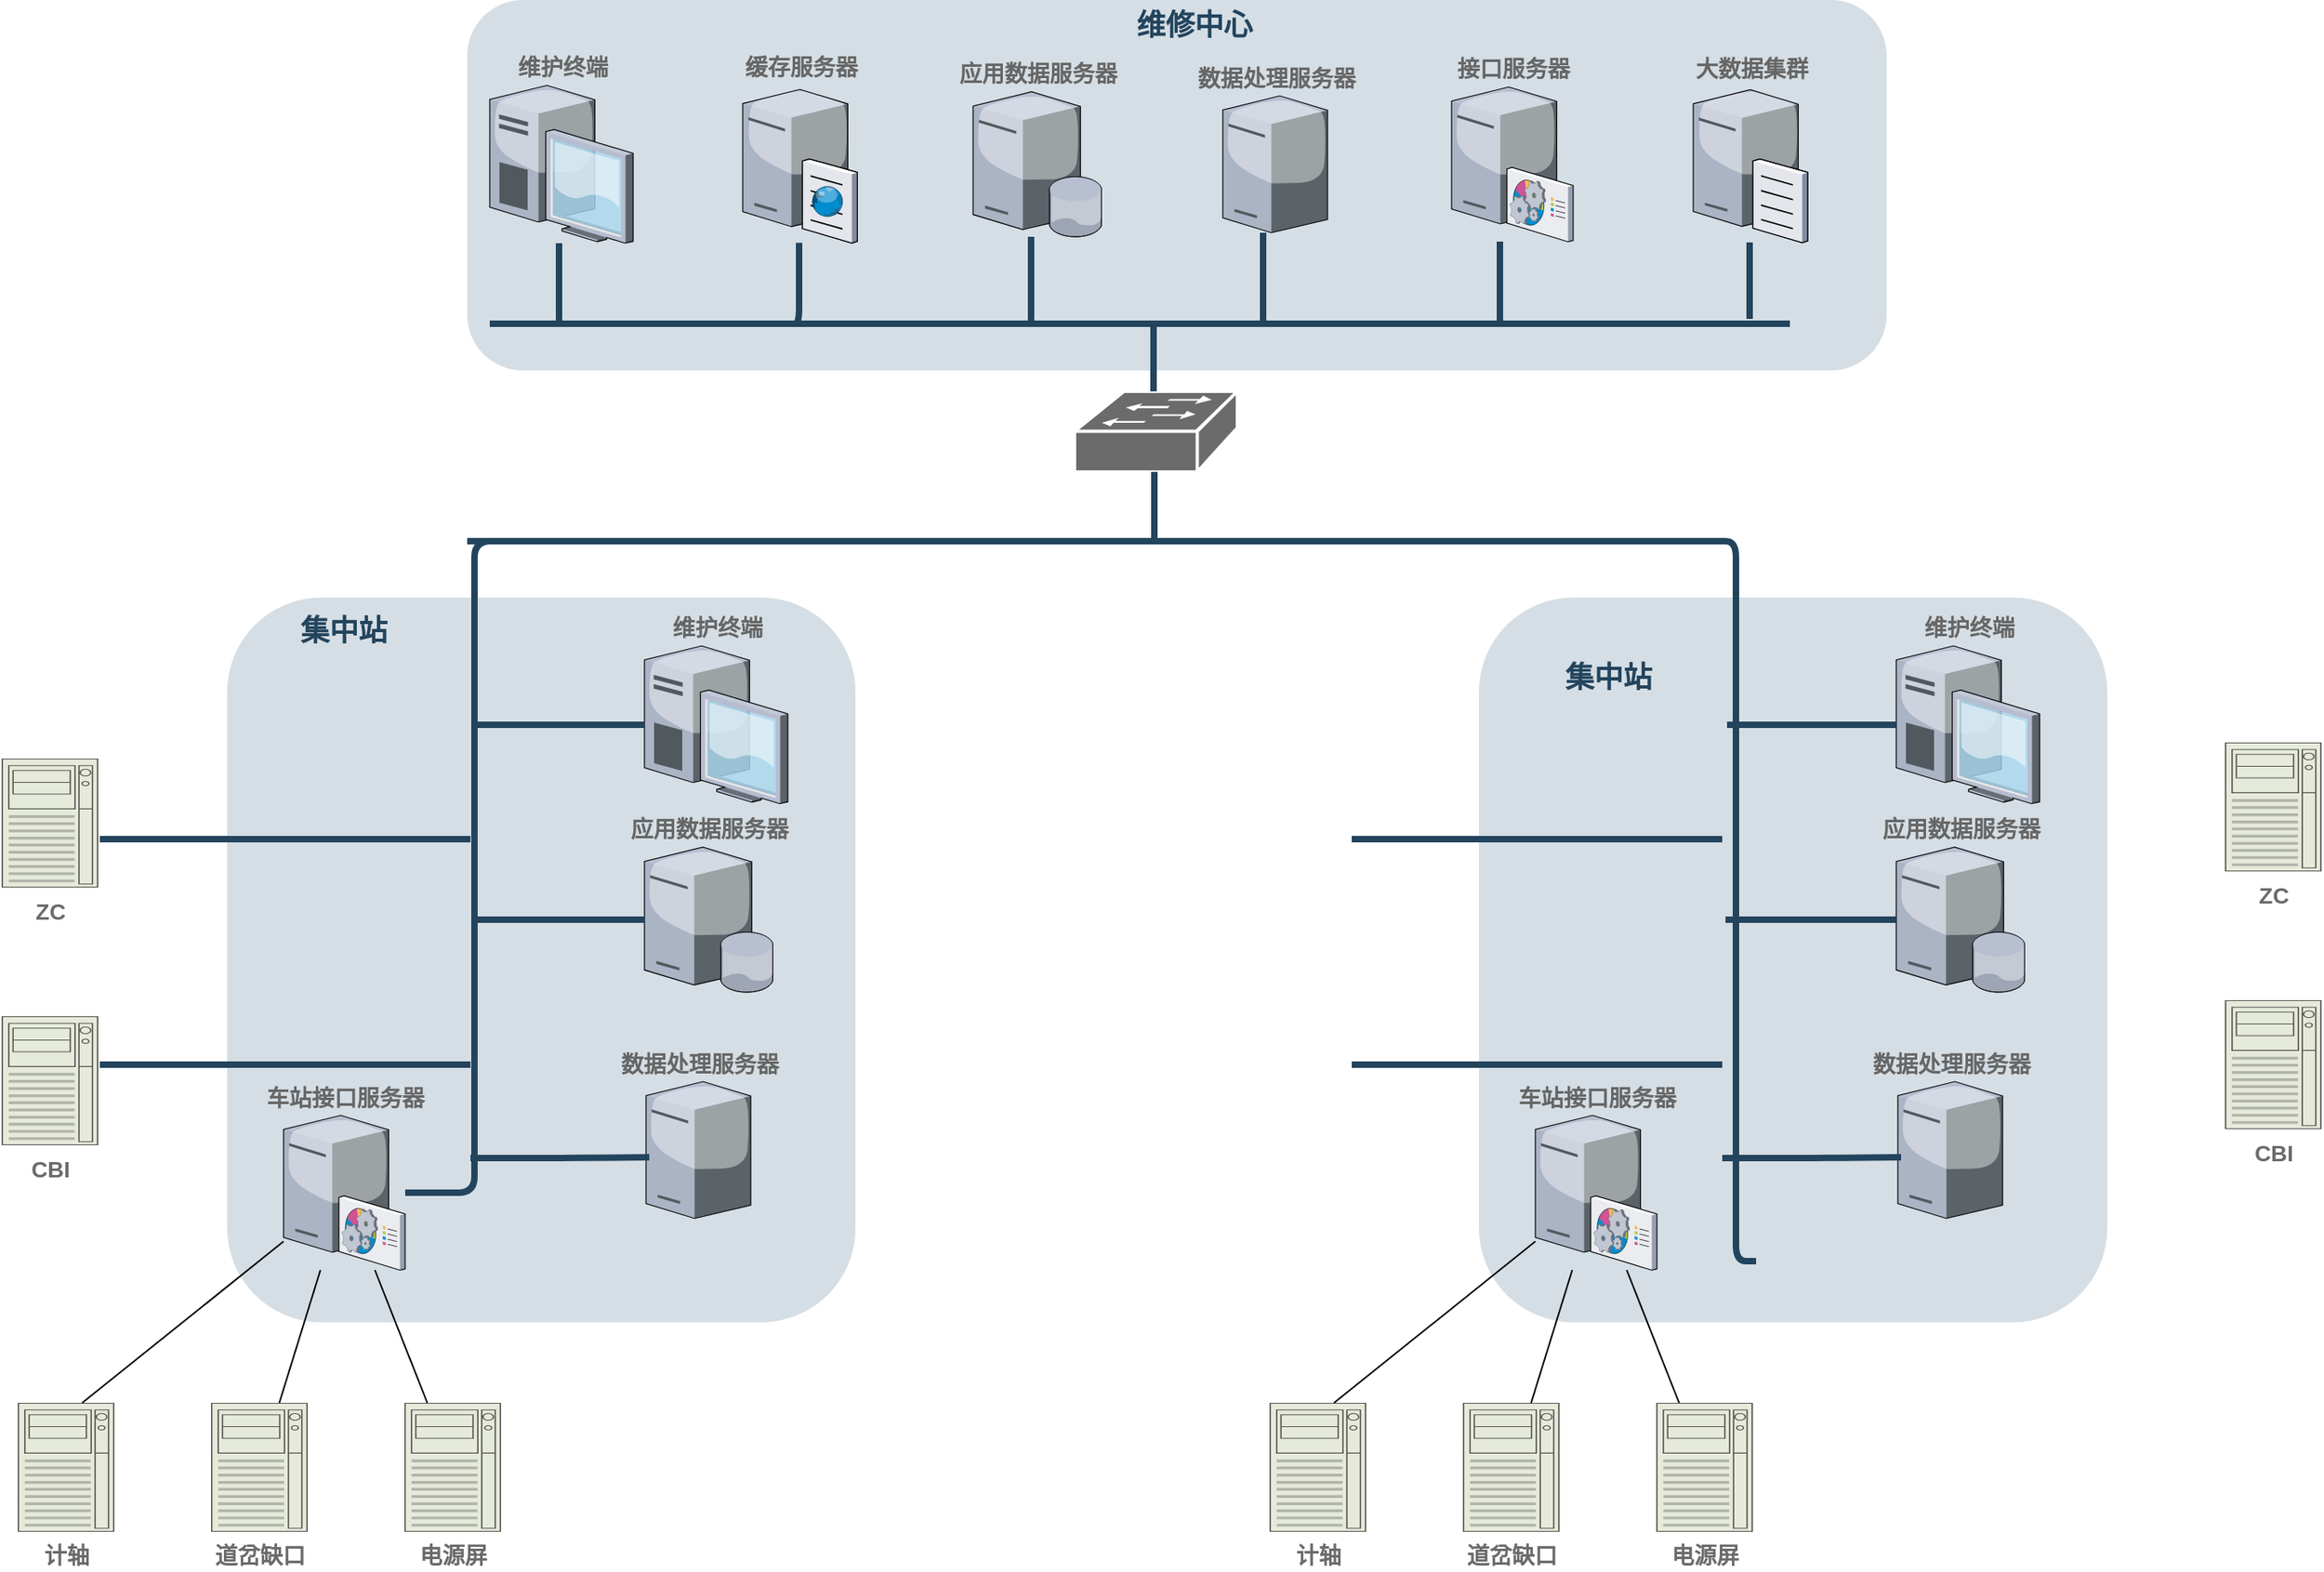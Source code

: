 <mxfile version="22.1.18" type="github">
  <diagram id="6a731a19-8d31-9384-78a2-239565b7b9f0" name="Page-1">
    <mxGraphModel dx="2253" dy="738" grid="1" gridSize="10" guides="1" tooltips="1" connect="1" arrows="1" fold="1" page="1" pageScale="1" pageWidth="827" pageHeight="1169" background="none" math="0" shadow="0">
      <root>
        <mxCell id="0" />
        <mxCell id="1" parent="0" />
        <mxCell id="2095" value="" style="rounded=1;whiteSpace=wrap;html=1;strokeColor=none;fillColor=#BAC8D3;fontSize=24;fontColor=#23445D;align=center;opacity=60;" parent="1" vertex="1">
          <mxGeometry x="39" y="9" width="881" height="230" as="geometry" />
        </mxCell>
        <mxCell id="2107" value="" style="shape=mxgraph.cisco.switches.workgroup_switch;html=1;dashed=0;fillColor=#6B6B6B;strokeColor=#ffffff;strokeWidth=2;verticalLabelPosition=bottom;verticalAlign=top;fontFamily=Helvetica;fontSize=36;fontColor=#FFB366" parent="1" vertex="1">
          <mxGeometry x="416" y="252" width="101" height="50" as="geometry" />
        </mxCell>
        <mxCell id="2152" value="" style="line;html=1;strokeColor=#23445D;" parent="1" vertex="1">
          <mxGeometry x="53" y="205" width="807" height="10" as="geometry" />
        </mxCell>
        <mxCell id="2155" value="" style="edgeStyle=elbowEdgeStyle;elbow=horizontal;endArrow=none;html=1;strokeColor=#23445D;endFill=0;strokeWidth=4;rounded=1" parent="1" target="vkNKLQlULWIMrCskGfcK-2239" edge="1">
          <mxGeometry width="100" height="100" relative="1" as="geometry">
            <mxPoint x="533" y="210" as="sourcePoint" />
            <mxPoint x="533" y="157" as="targetPoint" />
          </mxGeometry>
        </mxCell>
        <mxCell id="2159" value="" style="edgeStyle=elbowEdgeStyle;elbow=horizontal;endArrow=none;html=1;strokeColor=#23445D;endFill=0;strokeWidth=4;rounded=1;" parent="1" target="vkNKLQlULWIMrCskGfcK-2234" edge="1">
          <mxGeometry width="100" height="100" relative="1" as="geometry">
            <mxPoint x="389" y="210" as="sourcePoint" />
            <mxPoint x="389" y="157" as="targetPoint" />
            <Array as="points">
              <mxPoint x="389" y="180" />
            </Array>
          </mxGeometry>
        </mxCell>
        <mxCell id="2160" value="" style="edgeStyle=elbowEdgeStyle;elbow=horizontal;endArrow=none;html=1;strokeColor=#23445D;endFill=0;strokeWidth=4;rounded=1;" parent="1" target="vkNKLQlULWIMrCskGfcK-2237" edge="1">
          <mxGeometry width="100" height="100" relative="1" as="geometry">
            <mxPoint x="240" y="210" as="sourcePoint" />
            <mxPoint x="245" y="157" as="targetPoint" />
            <Array as="points">
              <mxPoint x="245" y="180" />
            </Array>
          </mxGeometry>
        </mxCell>
        <mxCell id="2161" value="" style="edgeStyle=elbowEdgeStyle;elbow=horizontal;endArrow=none;html=1;strokeColor=#23445D;endFill=0;strokeWidth=4;rounded=1" parent="1" target="vkNKLQlULWIMrCskGfcK-2240" edge="1">
          <mxGeometry width="100" height="100" relative="1" as="geometry">
            <mxPoint x="96" y="210" as="sourcePoint" />
            <mxPoint x="96" y="157" as="targetPoint" />
          </mxGeometry>
        </mxCell>
        <mxCell id="2162" value="" style="edgeStyle=elbowEdgeStyle;elbow=horizontal;endArrow=none;html=1;strokeColor=#23445D;endFill=0;strokeWidth=4;rounded=1" parent="1" target="2107" edge="1">
          <mxGeometry width="100" height="100" relative="1" as="geometry">
            <mxPoint x="465" y="210" as="sourcePoint" />
            <mxPoint x="465" y="240" as="targetPoint" />
          </mxGeometry>
        </mxCell>
        <mxCell id="2163" value="" style="edgeStyle=elbowEdgeStyle;elbow=horizontal;endArrow=none;html=1;strokeColor=#23445D;endFill=0;strokeWidth=4;rounded=1" parent="1" source="2107" edge="1">
          <mxGeometry width="100" height="100" relative="1" as="geometry">
            <mxPoint x="465.0" y="303" as="sourcePoint" />
            <mxPoint x="465.278" y="345.083" as="targetPoint" />
          </mxGeometry>
        </mxCell>
        <mxCell id="2226" value="&lt;font color=&quot;#23445d&quot; style=&quot;font-size: 18px;&quot;&gt;维修中心&lt;/font&gt;" style="rounded=1;whiteSpace=wrap;html=1;strokeColor=none;fillColor=none;fontSize=18;fontColor=#742B21;align=center;fontStyle=1" parent="1" vertex="1">
          <mxGeometry x="377.5" y="15" width="225" height="19" as="geometry" />
        </mxCell>
        <mxCell id="chNrVIpnMzZten6UTjGX-2267" value="" style="edgeStyle=elbowEdgeStyle;elbow=horizontal;endArrow=none;html=1;strokeColor=#23445D;endFill=0;strokeWidth=4;rounded=1;" parent="1" target="vkNKLQlULWIMrCskGfcK-2236" edge="1">
          <mxGeometry width="100" height="100" relative="1" as="geometry">
            <mxPoint x="680" y="209" as="sourcePoint" />
            <mxPoint x="687" y="160" as="targetPoint" />
            <Array as="points">
              <mxPoint x="680" y="170" />
            </Array>
          </mxGeometry>
        </mxCell>
        <mxCell id="chNrVIpnMzZten6UTjGX-2269" value="" style="rounded=1;whiteSpace=wrap;html=1;strokeColor=none;fillColor=#BAC8D3;fontSize=24;fontColor=#23445D;align=right;opacity=60;labelPosition=left;verticalLabelPosition=top;verticalAlign=bottom;" parent="1" vertex="1">
          <mxGeometry x="-110" y="380" width="390" height="450" as="geometry" />
        </mxCell>
        <mxCell id="vkNKLQlULWIMrCskGfcK-2234" value="应用数据服务器" style="verticalLabelPosition=top;sketch=0;aspect=fixed;html=1;verticalAlign=bottom;strokeColor=none;align=center;outlineConnect=0;shape=mxgraph.citrix.database_server;labelPosition=center;fontSize=14;fontStyle=1;fontColor=#666666;" vertex="1" parent="1">
          <mxGeometry x="353" y="66" width="80" height="90" as="geometry" />
        </mxCell>
        <mxCell id="vkNKLQlULWIMrCskGfcK-2235" value="大数据集群" style="verticalLabelPosition=top;sketch=0;aspect=fixed;html=1;verticalAlign=bottom;strokeColor=none;align=center;outlineConnect=0;shape=mxgraph.citrix.file_server;fontStyle=1;fontColor=#666666;labelPosition=center;fontSize=14;" vertex="1" parent="1">
          <mxGeometry x="800" y="62.5" width="71" height="97" as="geometry" />
        </mxCell>
        <mxCell id="vkNKLQlULWIMrCskGfcK-2236" value="接口服务器" style="verticalLabelPosition=top;sketch=0;aspect=fixed;html=1;verticalAlign=bottom;strokeColor=none;align=center;outlineConnect=0;shape=mxgraph.citrix.command_center;labelPosition=center;fontSize=14;fontStyle=1;fontColor=#666666;" vertex="1" parent="1">
          <mxGeometry x="650" y="63" width="75.5" height="96" as="geometry" />
        </mxCell>
        <mxCell id="vkNKLQlULWIMrCskGfcK-2237" value="缓存服务器" style="verticalLabelPosition=top;sketch=0;aspect=fixed;html=1;verticalAlign=bottom;strokeColor=none;align=center;outlineConnect=0;shape=mxgraph.citrix.cache_server;labelPosition=center;fontSize=14;fontStyle=1;fontColor=#666666;" vertex="1" parent="1">
          <mxGeometry x="210" y="62.25" width="71" height="97.5" as="geometry" />
        </mxCell>
        <mxCell id="vkNKLQlULWIMrCskGfcK-2239" value="数据处理服务器" style="verticalLabelPosition=top;sketch=0;aspect=fixed;html=1;verticalAlign=bottom;strokeColor=none;align=center;outlineConnect=0;shape=mxgraph.citrix.tower_server;fontSize=14;fontStyle=1;labelPosition=center;fontColor=#666666;" vertex="1" parent="1">
          <mxGeometry x="508" y="68.5" width="65" height="85" as="geometry" />
        </mxCell>
        <mxCell id="vkNKLQlULWIMrCskGfcK-2240" value="维护终端" style="verticalLabelPosition=top;sketch=0;aspect=fixed;html=1;verticalAlign=bottom;strokeColor=none;align=center;outlineConnect=0;shape=mxgraph.citrix.desktop;fontStyle=1;fontSize=14;labelPosition=center;fontColor=#666666;" vertex="1" parent="1">
          <mxGeometry x="53" y="62" width="89" height="98" as="geometry" />
        </mxCell>
        <mxCell id="vkNKLQlULWIMrCskGfcK-2241" value="" style="edgeStyle=elbowEdgeStyle;elbow=horizontal;endArrow=none;html=1;strokeColor=#23445D;endFill=0;strokeWidth=4;rounded=1;exitX=0.969;exitY=0.2;exitDx=0;exitDy=0;exitPerimeter=0;" edge="1" parent="1" source="2152" target="vkNKLQlULWIMrCskGfcK-2235">
          <mxGeometry width="100" height="100" relative="1" as="geometry">
            <mxPoint x="697" y="219" as="sourcePoint" />
            <mxPoint x="697" y="169" as="targetPoint" />
          </mxGeometry>
        </mxCell>
        <mxCell id="vkNKLQlULWIMrCskGfcK-2242" value="" style="edgeStyle=elbowEdgeStyle;elbow=horizontal;endArrow=none;html=1;strokeColor=#23445D;endFill=0;strokeWidth=4;rounded=1;exitX=0.051;exitY=0.7;exitDx=0;exitDy=0;exitPerimeter=0;" edge="1" parent="1" target="vkNKLQlULWIMrCskGfcK-2254">
          <mxGeometry width="100" height="100" relative="1" as="geometry">
            <mxPoint x="86.093" y="345" as="sourcePoint" />
            <mxPoint x="77" y="800" as="targetPoint" />
          </mxGeometry>
        </mxCell>
        <mxCell id="vkNKLQlULWIMrCskGfcK-2243" value="&lt;font color=&quot;#23445d&quot;&gt;集中站&lt;/font&gt;" style="rounded=1;whiteSpace=wrap;html=1;strokeColor=none;fillColor=none;fontSize=18;fontColor=#742B21;align=center;fontStyle=1" vertex="1" parent="1">
          <mxGeometry x="-149.75" y="391" width="225" height="19" as="geometry" />
        </mxCell>
        <mxCell id="vkNKLQlULWIMrCskGfcK-2246" value="维护终端" style="verticalLabelPosition=top;sketch=0;aspect=fixed;html=1;verticalAlign=bottom;strokeColor=none;align=center;outlineConnect=0;shape=mxgraph.citrix.desktop;fontStyle=1;fontSize=14;labelPosition=center;fontColor=#666666;" vertex="1" parent="1">
          <mxGeometry x="149" y="410" width="89" height="98" as="geometry" />
        </mxCell>
        <mxCell id="vkNKLQlULWIMrCskGfcK-2248" value="" style="edgeStyle=elbowEdgeStyle;elbow=horizontal;endArrow=none;html=1;strokeColor=#23445D;endFill=0;strokeWidth=4;rounded=1" edge="1" parent="1" target="vkNKLQlULWIMrCskGfcK-2246">
          <mxGeometry width="100" height="100" relative="1" as="geometry">
            <mxPoint x="44" y="459" as="sourcePoint" />
            <mxPoint x="145" y="454" as="targetPoint" />
          </mxGeometry>
        </mxCell>
        <mxCell id="vkNKLQlULWIMrCskGfcK-2249" value="应用数据服务器" style="verticalLabelPosition=top;sketch=0;aspect=fixed;html=1;verticalAlign=bottom;strokeColor=none;align=center;outlineConnect=0;shape=mxgraph.citrix.database_server;labelPosition=center;fontSize=14;fontStyle=1;fontColor=#666666;" vertex="1" parent="1">
          <mxGeometry x="149" y="535" width="80" height="90" as="geometry" />
        </mxCell>
        <mxCell id="vkNKLQlULWIMrCskGfcK-2250" value="" style="edgeStyle=elbowEdgeStyle;elbow=horizontal;endArrow=none;html=1;strokeColor=#23445D;endFill=0;strokeWidth=4;rounded=1" edge="1" parent="1" target="vkNKLQlULWIMrCskGfcK-2249">
          <mxGeometry width="100" height="100" relative="1" as="geometry">
            <mxPoint x="43" y="580" as="sourcePoint" />
            <mxPoint x="150" y="583" as="targetPoint" />
            <Array as="points" />
          </mxGeometry>
        </mxCell>
        <mxCell id="vkNKLQlULWIMrCskGfcK-2251" value="数据处理服务器" style="verticalLabelPosition=top;sketch=0;aspect=fixed;html=1;verticalAlign=bottom;strokeColor=none;align=center;outlineConnect=0;shape=mxgraph.citrix.tower_server;fontSize=14;fontStyle=1;labelPosition=center;fontColor=#666666;" vertex="1" parent="1">
          <mxGeometry x="150" y="680.5" width="65" height="85" as="geometry" />
        </mxCell>
        <mxCell id="vkNKLQlULWIMrCskGfcK-2252" value="" style="edgeStyle=elbowEdgeStyle;elbow=horizontal;endArrow=none;html=1;strokeColor=#23445D;endFill=0;strokeWidth=4;rounded=1" edge="1" parent="1">
          <mxGeometry width="100" height="100" relative="1" as="geometry">
            <mxPoint x="41" y="728" as="sourcePoint" />
            <mxPoint x="152" y="727.5" as="targetPoint" />
          </mxGeometry>
        </mxCell>
        <mxCell id="vkNKLQlULWIMrCskGfcK-2254" value="车站接口服务器" style="verticalLabelPosition=top;sketch=0;aspect=fixed;html=1;verticalAlign=bottom;strokeColor=none;align=center;outlineConnect=0;shape=mxgraph.citrix.command_center;labelPosition=center;fontSize=14;fontStyle=1;fontColor=#666666;" vertex="1" parent="1">
          <mxGeometry x="-75" y="701.5" width="75.5" height="96" as="geometry" />
        </mxCell>
        <mxCell id="vkNKLQlULWIMrCskGfcK-2256" value="计轴" style="strokeColor=#666666;html=1;verticalLabelPosition=bottom;labelBackgroundColor=#ffffff;verticalAlign=top;outlineConnect=0;shadow=0;dashed=0;shape=mxgraph.rack.general.server_2;fillColor=#e6eada;fontSize=14;fontStyle=1;fontColor=#6B6B6B;" vertex="1" parent="1">
          <mxGeometry x="-240" y="880" width="60" height="80" as="geometry" />
        </mxCell>
        <mxCell id="vkNKLQlULWIMrCskGfcK-2257" value="道岔缺口" style="strokeColor=#666666;html=1;verticalLabelPosition=bottom;labelBackgroundColor=#ffffff;verticalAlign=top;outlineConnect=0;shadow=0;dashed=0;shape=mxgraph.rack.general.server_2;fillColor=#e6eada;fontSize=14;fontStyle=1;fontColor=#6B6B6B;" vertex="1" parent="1">
          <mxGeometry x="-120" y="880" width="60" height="80" as="geometry" />
        </mxCell>
        <mxCell id="vkNKLQlULWIMrCskGfcK-2258" value="电源屏" style="strokeColor=#666666;html=1;verticalLabelPosition=bottom;labelBackgroundColor=#ffffff;verticalAlign=top;outlineConnect=0;shadow=0;dashed=0;shape=mxgraph.rack.general.server_2;fillColor=#e6eada;fontSize=14;fontStyle=1;fontColor=#6B6B6B;" vertex="1" parent="1">
          <mxGeometry y="880" width="60" height="80" as="geometry" />
        </mxCell>
        <mxCell id="vkNKLQlULWIMrCskGfcK-2264" value="" style="endArrow=none;html=1;rounded=0;" edge="1" parent="1" target="vkNKLQlULWIMrCskGfcK-2254">
          <mxGeometry width="50" height="50" relative="1" as="geometry">
            <mxPoint x="-200" y="880" as="sourcePoint" />
            <mxPoint x="-150" y="830" as="targetPoint" />
          </mxGeometry>
        </mxCell>
        <mxCell id="vkNKLQlULWIMrCskGfcK-2265" value="" style="endArrow=none;html=1;rounded=0;" edge="1" parent="1" source="vkNKLQlULWIMrCskGfcK-2257" target="vkNKLQlULWIMrCskGfcK-2254">
          <mxGeometry width="50" height="50" relative="1" as="geometry">
            <mxPoint x="-190" y="890" as="sourcePoint" />
            <mxPoint x="-65" y="790" as="targetPoint" />
          </mxGeometry>
        </mxCell>
        <mxCell id="vkNKLQlULWIMrCskGfcK-2266" value="" style="endArrow=none;html=1;rounded=0;" edge="1" parent="1" source="vkNKLQlULWIMrCskGfcK-2258" target="vkNKLQlULWIMrCskGfcK-2254">
          <mxGeometry width="50" height="50" relative="1" as="geometry">
            <mxPoint x="-180" y="900" as="sourcePoint" />
            <mxPoint x="-55" y="800" as="targetPoint" />
          </mxGeometry>
        </mxCell>
        <mxCell id="vkNKLQlULWIMrCskGfcK-2267" value="ZC" style="strokeColor=#666666;html=1;verticalLabelPosition=bottom;labelBackgroundColor=#ffffff;verticalAlign=top;outlineConnect=0;shadow=0;dashed=0;shape=mxgraph.rack.general.server_2;fillColor=#e6eada;fontSize=14;fontStyle=1;fontColor=#6B6B6B;" vertex="1" parent="1">
          <mxGeometry x="-250" y="480" width="60" height="80" as="geometry" />
        </mxCell>
        <mxCell id="vkNKLQlULWIMrCskGfcK-2268" value="CBI" style="strokeColor=#666666;html=1;verticalLabelPosition=bottom;labelBackgroundColor=#ffffff;verticalAlign=top;outlineConnect=0;shadow=0;dashed=0;shape=mxgraph.rack.general.server_2;fillColor=#e6eada;fontSize=14;fontStyle=1;fontColor=#6B6B6B;" vertex="1" parent="1">
          <mxGeometry x="-250" y="640" width="60" height="80" as="geometry" />
        </mxCell>
        <mxCell id="vkNKLQlULWIMrCskGfcK-2270" value="" style="edgeStyle=elbowEdgeStyle;elbow=horizontal;endArrow=none;html=1;strokeColor=#23445D;endFill=0;strokeWidth=4;rounded=1" edge="1" parent="1">
          <mxGeometry width="100" height="100" relative="1" as="geometry">
            <mxPoint x="-189" y="530" as="sourcePoint" />
            <mxPoint x="41" y="530" as="targetPoint" />
          </mxGeometry>
        </mxCell>
        <mxCell id="vkNKLQlULWIMrCskGfcK-2271" value="" style="edgeStyle=elbowEdgeStyle;elbow=horizontal;endArrow=none;html=1;strokeColor=#23445D;endFill=0;strokeWidth=4;rounded=1" edge="1" parent="1">
          <mxGeometry width="100" height="100" relative="1" as="geometry">
            <mxPoint x="-189" y="670" as="sourcePoint" />
            <mxPoint x="41" y="670" as="targetPoint" />
          </mxGeometry>
        </mxCell>
        <mxCell id="vkNKLQlULWIMrCskGfcK-2272" value="" style="rounded=1;whiteSpace=wrap;html=1;strokeColor=none;fillColor=#BAC8D3;fontSize=24;fontColor=#23445D;align=right;opacity=60;labelPosition=left;verticalLabelPosition=top;verticalAlign=bottom;" vertex="1" parent="1">
          <mxGeometry x="667" y="380" width="390" height="450" as="geometry" />
        </mxCell>
        <mxCell id="vkNKLQlULWIMrCskGfcK-2273" value="" style="edgeStyle=elbowEdgeStyle;elbow=horizontal;endArrow=none;html=1;strokeColor=#23445D;endFill=0;strokeWidth=4;rounded=1;" edge="1" parent="1" source="2154">
          <mxGeometry width="100" height="100" relative="1" as="geometry">
            <mxPoint x="805" y="345" as="sourcePoint" />
            <mxPoint x="839" y="792" as="targetPoint" />
          </mxGeometry>
        </mxCell>
        <mxCell id="vkNKLQlULWIMrCskGfcK-2274" value="&lt;font color=&quot;#23445d&quot;&gt;集中站&lt;/font&gt;" style="rounded=1;whiteSpace=wrap;html=1;strokeColor=none;fillColor=none;fontSize=18;fontColor=#742B21;align=center;fontStyle=1" vertex="1" parent="1">
          <mxGeometry x="635" y="420" width="225" height="19" as="geometry" />
        </mxCell>
        <mxCell id="vkNKLQlULWIMrCskGfcK-2275" value="维护终端" style="verticalLabelPosition=top;sketch=0;aspect=fixed;html=1;verticalAlign=bottom;strokeColor=none;align=center;outlineConnect=0;shape=mxgraph.citrix.desktop;fontStyle=1;fontSize=14;labelPosition=center;fontColor=#666666;" vertex="1" parent="1">
          <mxGeometry x="926" y="410" width="89" height="98" as="geometry" />
        </mxCell>
        <mxCell id="vkNKLQlULWIMrCskGfcK-2276" value="" style="edgeStyle=elbowEdgeStyle;elbow=horizontal;endArrow=none;html=1;strokeColor=#23445D;endFill=0;strokeWidth=4;rounded=1" edge="1" parent="1" target="vkNKLQlULWIMrCskGfcK-2275">
          <mxGeometry width="100" height="100" relative="1" as="geometry">
            <mxPoint x="821" y="459" as="sourcePoint" />
            <mxPoint x="922" y="454" as="targetPoint" />
          </mxGeometry>
        </mxCell>
        <mxCell id="vkNKLQlULWIMrCskGfcK-2277" value="应用数据服务器" style="verticalLabelPosition=top;sketch=0;aspect=fixed;html=1;verticalAlign=bottom;strokeColor=none;align=center;outlineConnect=0;shape=mxgraph.citrix.database_server;labelPosition=center;fontSize=14;fontStyle=1;fontColor=#666666;" vertex="1" parent="1">
          <mxGeometry x="926" y="535" width="80" height="90" as="geometry" />
        </mxCell>
        <mxCell id="vkNKLQlULWIMrCskGfcK-2278" value="" style="edgeStyle=elbowEdgeStyle;elbow=horizontal;endArrow=none;html=1;strokeColor=#23445D;endFill=0;strokeWidth=4;rounded=1" edge="1" parent="1" target="vkNKLQlULWIMrCskGfcK-2277">
          <mxGeometry width="100" height="100" relative="1" as="geometry">
            <mxPoint x="820" y="580" as="sourcePoint" />
            <mxPoint x="927" y="583" as="targetPoint" />
            <Array as="points" />
          </mxGeometry>
        </mxCell>
        <mxCell id="vkNKLQlULWIMrCskGfcK-2279" value="数据处理服务器" style="verticalLabelPosition=top;sketch=0;aspect=fixed;html=1;verticalAlign=bottom;strokeColor=none;align=center;outlineConnect=0;shape=mxgraph.citrix.tower_server;fontSize=14;fontStyle=1;labelPosition=center;fontColor=#666666;" vertex="1" parent="1">
          <mxGeometry x="927" y="680.5" width="65" height="85" as="geometry" />
        </mxCell>
        <mxCell id="vkNKLQlULWIMrCskGfcK-2280" value="" style="edgeStyle=elbowEdgeStyle;elbow=horizontal;endArrow=none;html=1;strokeColor=#23445D;endFill=0;strokeWidth=4;rounded=1" edge="1" parent="1">
          <mxGeometry width="100" height="100" relative="1" as="geometry">
            <mxPoint x="818" y="728" as="sourcePoint" />
            <mxPoint x="929" y="727.5" as="targetPoint" />
          </mxGeometry>
        </mxCell>
        <mxCell id="vkNKLQlULWIMrCskGfcK-2281" value="车站接口服务器" style="verticalLabelPosition=top;sketch=0;aspect=fixed;html=1;verticalAlign=bottom;strokeColor=none;align=center;outlineConnect=0;shape=mxgraph.citrix.command_center;labelPosition=center;fontSize=14;fontStyle=1;fontColor=#666666;" vertex="1" parent="1">
          <mxGeometry x="702" y="701.5" width="75.5" height="96" as="geometry" />
        </mxCell>
        <mxCell id="vkNKLQlULWIMrCskGfcK-2282" value="计轴" style="strokeColor=#666666;html=1;verticalLabelPosition=bottom;labelBackgroundColor=#ffffff;verticalAlign=top;outlineConnect=0;shadow=0;dashed=0;shape=mxgraph.rack.general.server_2;fillColor=#e6eada;fontSize=14;fontStyle=1;fontColor=#6B6B6B;" vertex="1" parent="1">
          <mxGeometry x="537" y="880" width="60" height="80" as="geometry" />
        </mxCell>
        <mxCell id="vkNKLQlULWIMrCskGfcK-2283" value="道岔缺口" style="strokeColor=#666666;html=1;verticalLabelPosition=bottom;labelBackgroundColor=#ffffff;verticalAlign=top;outlineConnect=0;shadow=0;dashed=0;shape=mxgraph.rack.general.server_2;fillColor=#e6eada;fontSize=14;fontStyle=1;fontColor=#6B6B6B;" vertex="1" parent="1">
          <mxGeometry x="657" y="880" width="60" height="80" as="geometry" />
        </mxCell>
        <mxCell id="vkNKLQlULWIMrCskGfcK-2284" value="电源屏" style="strokeColor=#666666;html=1;verticalLabelPosition=bottom;labelBackgroundColor=#ffffff;verticalAlign=top;outlineConnect=0;shadow=0;dashed=0;shape=mxgraph.rack.general.server_2;fillColor=#e6eada;fontSize=14;fontStyle=1;fontColor=#6B6B6B;" vertex="1" parent="1">
          <mxGeometry x="777" y="880" width="60" height="80" as="geometry" />
        </mxCell>
        <mxCell id="vkNKLQlULWIMrCskGfcK-2285" value="" style="endArrow=none;html=1;rounded=0;" edge="1" parent="1" target="vkNKLQlULWIMrCskGfcK-2281">
          <mxGeometry width="50" height="50" relative="1" as="geometry">
            <mxPoint x="577" y="880" as="sourcePoint" />
            <mxPoint x="627" y="830" as="targetPoint" />
          </mxGeometry>
        </mxCell>
        <mxCell id="vkNKLQlULWIMrCskGfcK-2286" value="" style="endArrow=none;html=1;rounded=0;" edge="1" parent="1" source="vkNKLQlULWIMrCskGfcK-2283" target="vkNKLQlULWIMrCskGfcK-2281">
          <mxGeometry width="50" height="50" relative="1" as="geometry">
            <mxPoint x="587" y="890" as="sourcePoint" />
            <mxPoint x="712" y="790" as="targetPoint" />
          </mxGeometry>
        </mxCell>
        <mxCell id="vkNKLQlULWIMrCskGfcK-2287" value="" style="endArrow=none;html=1;rounded=0;" edge="1" parent="1" source="vkNKLQlULWIMrCskGfcK-2284" target="vkNKLQlULWIMrCskGfcK-2281">
          <mxGeometry width="50" height="50" relative="1" as="geometry">
            <mxPoint x="597" y="900" as="sourcePoint" />
            <mxPoint x="722" y="800" as="targetPoint" />
          </mxGeometry>
        </mxCell>
        <mxCell id="vkNKLQlULWIMrCskGfcK-2288" value="ZC" style="strokeColor=#666666;html=1;verticalLabelPosition=bottom;labelBackgroundColor=#ffffff;verticalAlign=top;outlineConnect=0;shadow=0;dashed=0;shape=mxgraph.rack.general.server_2;fillColor=#e6eada;fontSize=14;fontStyle=1;fontColor=#6B6B6B;" vertex="1" parent="1">
          <mxGeometry x="1130" y="470" width="60" height="80" as="geometry" />
        </mxCell>
        <mxCell id="vkNKLQlULWIMrCskGfcK-2289" value="CBI" style="strokeColor=#666666;html=1;verticalLabelPosition=bottom;labelBackgroundColor=#ffffff;verticalAlign=top;outlineConnect=0;shadow=0;dashed=0;shape=mxgraph.rack.general.server_2;fillColor=#e6eada;fontSize=14;fontStyle=1;fontColor=#6B6B6B;" vertex="1" parent="1">
          <mxGeometry x="1130" y="630" width="60" height="80" as="geometry" />
        </mxCell>
        <mxCell id="vkNKLQlULWIMrCskGfcK-2290" value="" style="edgeStyle=elbowEdgeStyle;elbow=horizontal;endArrow=none;html=1;strokeColor=#23445D;endFill=0;strokeWidth=4;rounded=1" edge="1" parent="1">
          <mxGeometry width="100" height="100" relative="1" as="geometry">
            <mxPoint x="588" y="530" as="sourcePoint" />
            <mxPoint x="818" y="530" as="targetPoint" />
          </mxGeometry>
        </mxCell>
        <mxCell id="vkNKLQlULWIMrCskGfcK-2291" value="" style="edgeStyle=elbowEdgeStyle;elbow=horizontal;endArrow=none;html=1;strokeColor=#23445D;endFill=0;strokeWidth=4;rounded=1" edge="1" parent="1">
          <mxGeometry width="100" height="100" relative="1" as="geometry">
            <mxPoint x="588" y="670" as="sourcePoint" />
            <mxPoint x="818" y="670" as="targetPoint" />
          </mxGeometry>
        </mxCell>
        <mxCell id="vkNKLQlULWIMrCskGfcK-2292" value="" style="edgeStyle=elbowEdgeStyle;elbow=horizontal;endArrow=none;html=1;strokeColor=#23445D;endFill=0;strokeWidth=4;rounded=1;" edge="1" parent="1" target="2154">
          <mxGeometry width="100" height="100" relative="1" as="geometry">
            <mxPoint x="805" y="345" as="sourcePoint" />
            <mxPoint x="838.5" y="779.5" as="targetPoint" />
          </mxGeometry>
        </mxCell>
        <mxCell id="2154" value="" style="line;html=1;strokeColor=#23445D;" parent="1" vertex="1">
          <mxGeometry x="39" y="340" width="775" height="10" as="geometry" />
        </mxCell>
      </root>
    </mxGraphModel>
  </diagram>
</mxfile>
